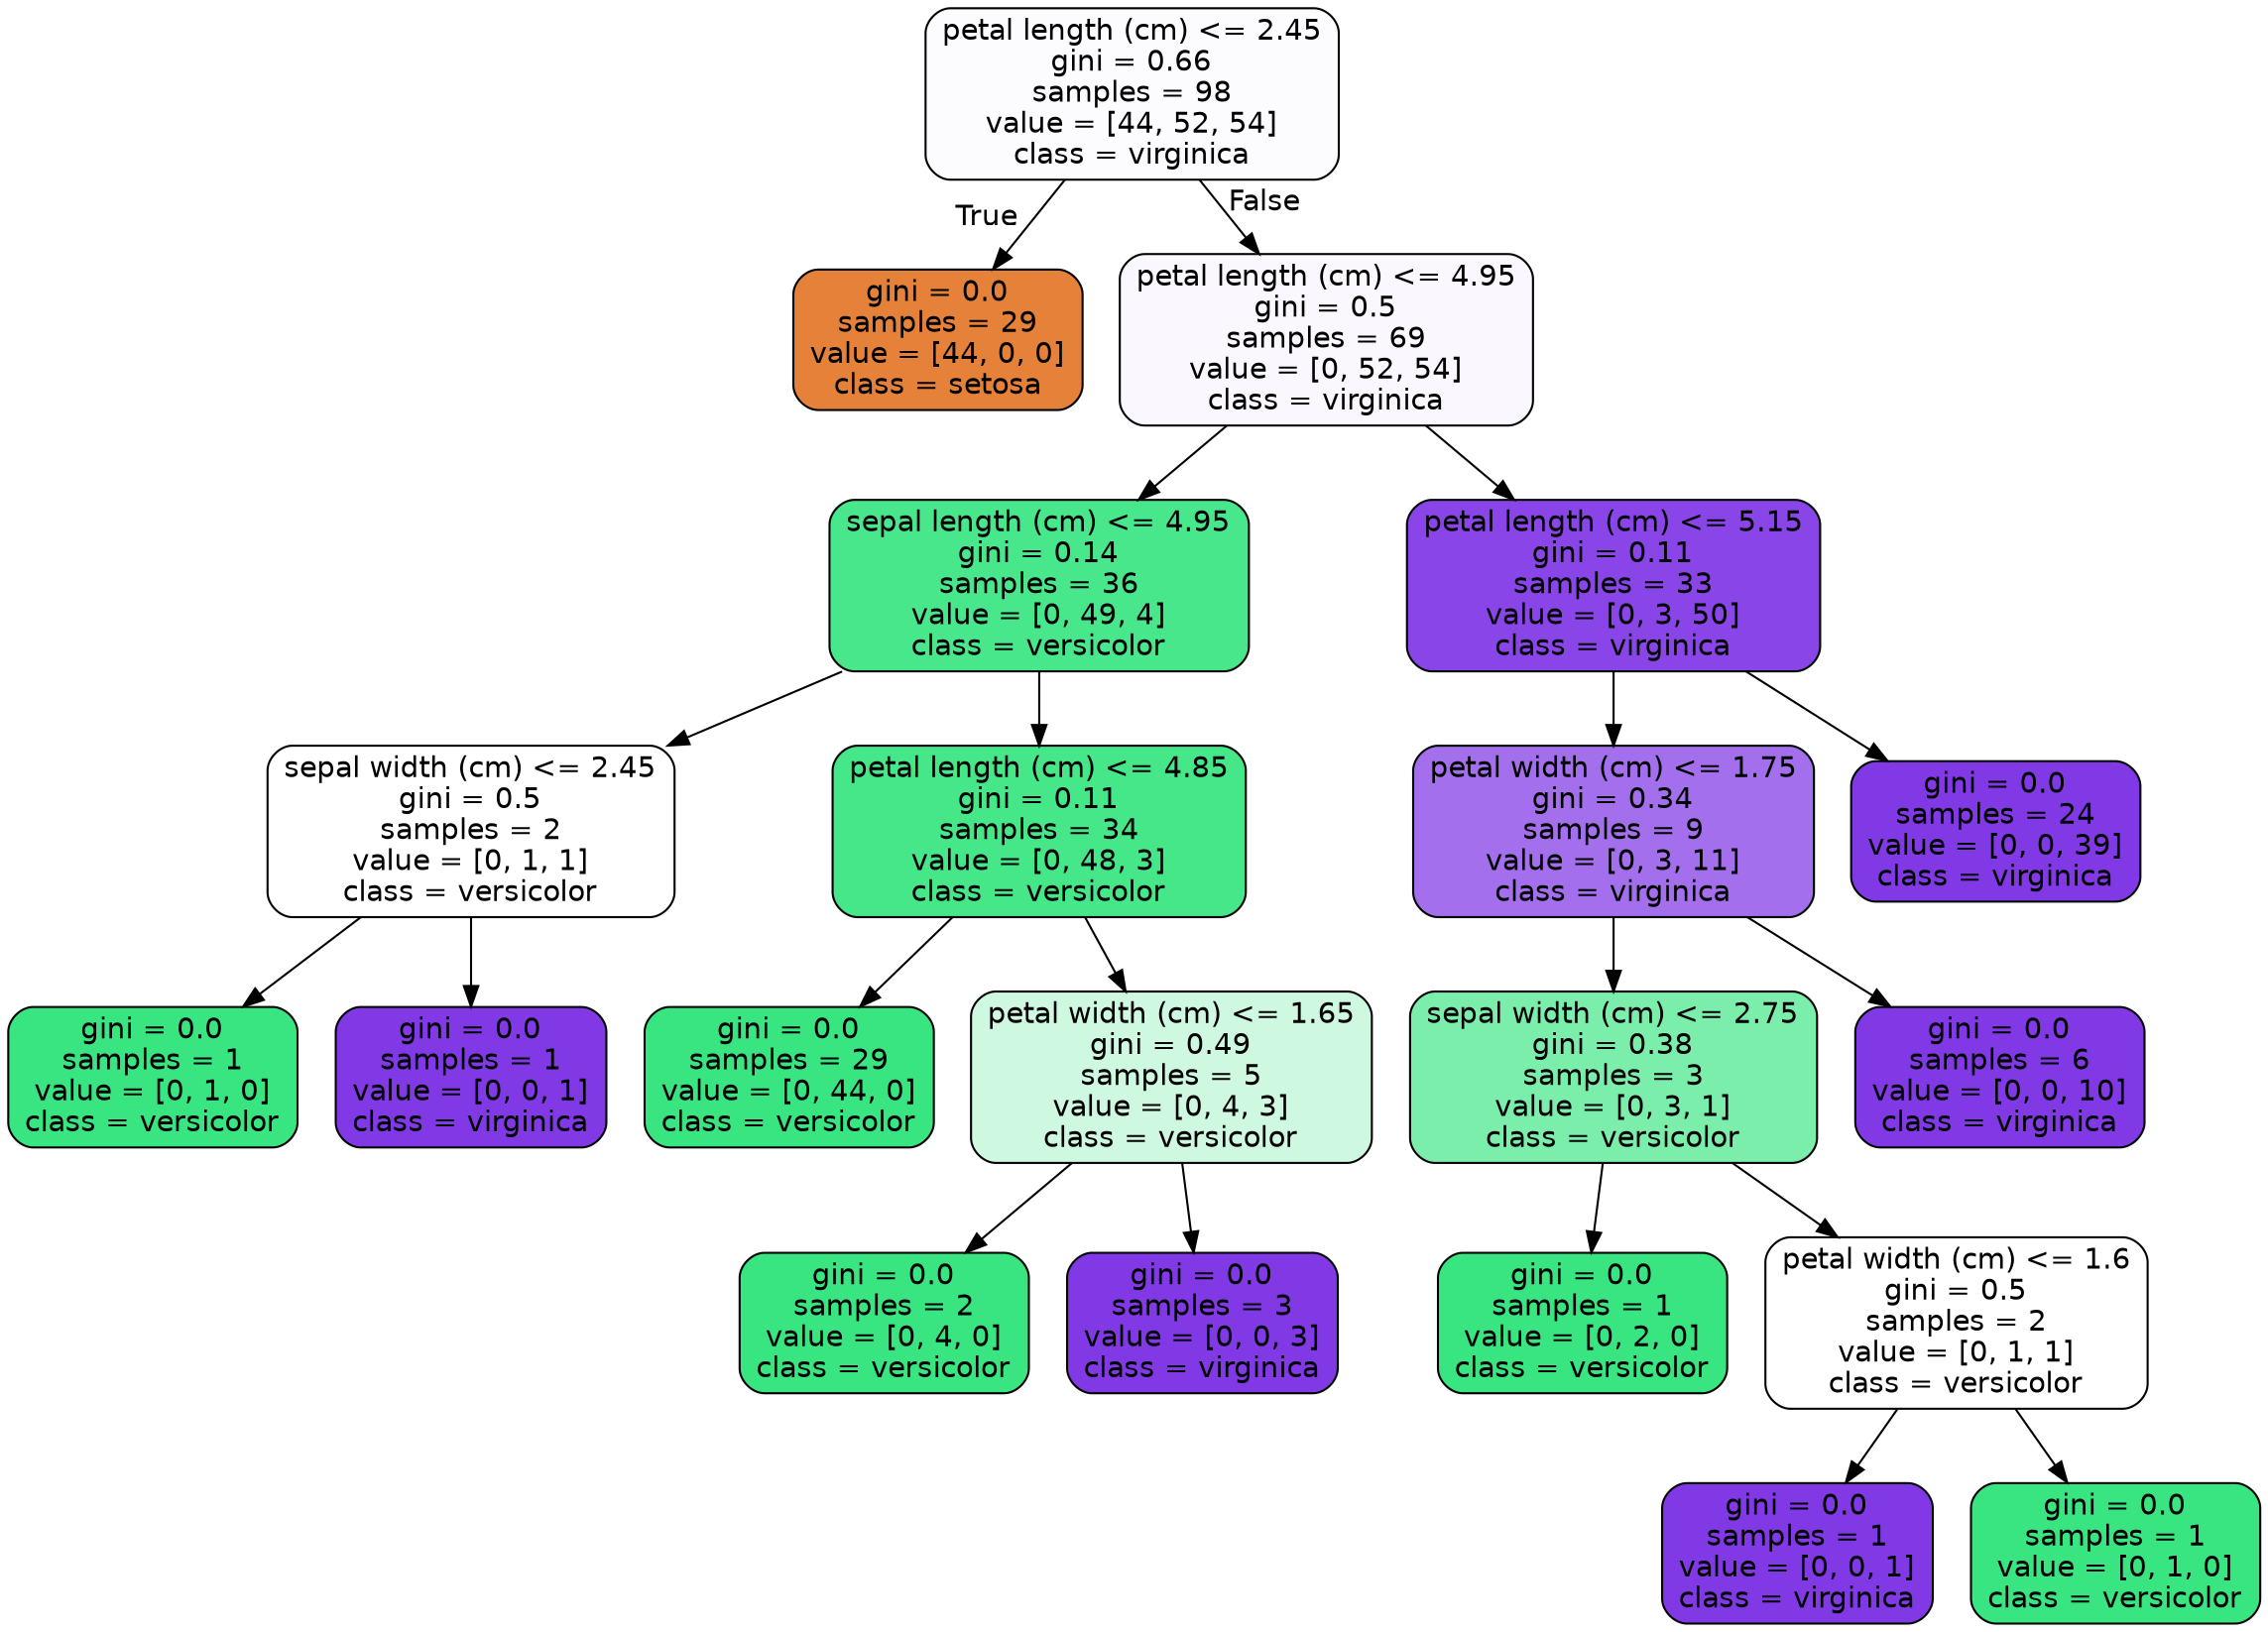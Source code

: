 digraph Tree {
node [shape=box, style="filled, rounded", color="black", fontname=helvetica] ;
edge [fontname=helvetica] ;
0 [label="petal length (cm) <= 2.45\ngini = 0.66\nsamples = 98\nvalue = [44, 52, 54]\nclass = virginica", fillcolor="#fcfbfe"] ;
1 [label="gini = 0.0\nsamples = 29\nvalue = [44, 0, 0]\nclass = setosa", fillcolor="#e58139"] ;
0 -> 1 [labeldistance=2.5, labelangle=45, headlabel="True"] ;
2 [label="petal length (cm) <= 4.95\ngini = 0.5\nsamples = 69\nvalue = [0, 52, 54]\nclass = virginica", fillcolor="#faf8fe"] ;
0 -> 2 [labeldistance=2.5, labelangle=-45, headlabel="False"] ;
3 [label="sepal length (cm) <= 4.95\ngini = 0.14\nsamples = 36\nvalue = [0, 49, 4]\nclass = versicolor", fillcolor="#49e78b"] ;
2 -> 3 ;
4 [label="sepal width (cm) <= 2.45\ngini = 0.5\nsamples = 2\nvalue = [0, 1, 1]\nclass = versicolor", fillcolor="#ffffff"] ;
3 -> 4 ;
5 [label="gini = 0.0\nsamples = 1\nvalue = [0, 1, 0]\nclass = versicolor", fillcolor="#39e581"] ;
4 -> 5 ;
6 [label="gini = 0.0\nsamples = 1\nvalue = [0, 0, 1]\nclass = virginica", fillcolor="#8139e5"] ;
4 -> 6 ;
7 [label="petal length (cm) <= 4.85\ngini = 0.11\nsamples = 34\nvalue = [0, 48, 3]\nclass = versicolor", fillcolor="#45e789"] ;
3 -> 7 ;
8 [label="gini = 0.0\nsamples = 29\nvalue = [0, 44, 0]\nclass = versicolor", fillcolor="#39e581"] ;
7 -> 8 ;
9 [label="petal width (cm) <= 1.65\ngini = 0.49\nsamples = 5\nvalue = [0, 4, 3]\nclass = versicolor", fillcolor="#cef8e0"] ;
7 -> 9 ;
10 [label="gini = 0.0\nsamples = 2\nvalue = [0, 4, 0]\nclass = versicolor", fillcolor="#39e581"] ;
9 -> 10 ;
11 [label="gini = 0.0\nsamples = 3\nvalue = [0, 0, 3]\nclass = virginica", fillcolor="#8139e5"] ;
9 -> 11 ;
12 [label="petal length (cm) <= 5.15\ngini = 0.11\nsamples = 33\nvalue = [0, 3, 50]\nclass = virginica", fillcolor="#8945e7"] ;
2 -> 12 ;
13 [label="petal width (cm) <= 1.75\ngini = 0.34\nsamples = 9\nvalue = [0, 3, 11]\nclass = virginica", fillcolor="#a36fec"] ;
12 -> 13 ;
14 [label="sepal width (cm) <= 2.75\ngini = 0.38\nsamples = 3\nvalue = [0, 3, 1]\nclass = versicolor", fillcolor="#7beeab"] ;
13 -> 14 ;
15 [label="gini = 0.0\nsamples = 1\nvalue = [0, 2, 0]\nclass = versicolor", fillcolor="#39e581"] ;
14 -> 15 ;
16 [label="petal width (cm) <= 1.6\ngini = 0.5\nsamples = 2\nvalue = [0, 1, 1]\nclass = versicolor", fillcolor="#ffffff"] ;
14 -> 16 ;
17 [label="gini = 0.0\nsamples = 1\nvalue = [0, 0, 1]\nclass = virginica", fillcolor="#8139e5"] ;
16 -> 17 ;
18 [label="gini = 0.0\nsamples = 1\nvalue = [0, 1, 0]\nclass = versicolor", fillcolor="#39e581"] ;
16 -> 18 ;
19 [label="gini = 0.0\nsamples = 6\nvalue = [0, 0, 10]\nclass = virginica", fillcolor="#8139e5"] ;
13 -> 19 ;
20 [label="gini = 0.0\nsamples = 24\nvalue = [0, 0, 39]\nclass = virginica", fillcolor="#8139e5"] ;
12 -> 20 ;
}